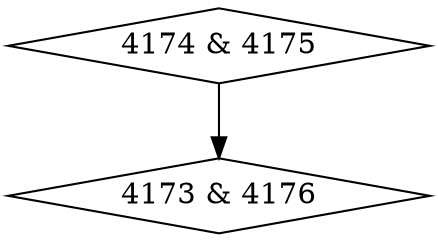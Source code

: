 digraph {
0 [label = "4173 & 4176", shape = diamond];
1 [label = "4174 & 4175", shape = diamond];
1->0;
}
